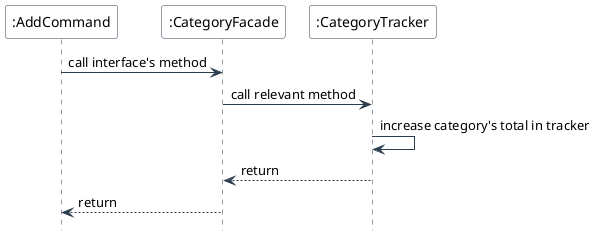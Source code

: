 @startuml
skinparam backgroundColor #FFFFFF
skinparam sequence {
    ArrowColor #2C3E50
    LifeLineBorderColor #2C3E50
    ParticipantBorderColor #2C3E50
    ParticipantBackgroundColor #FFFFFF
}
hide footbox

participant ":AddCommand" as AC
participant ":CategoryFacade" as CF
participant ":CategoryTracker" as CT
' participant ":CategoryData" as CD

AC -> CF: call interface's method
CF -> CT: call relevant method
CT -> CT: increase category's total in tracker
CT --> CF: return
CF --> AC: return

@enduml
